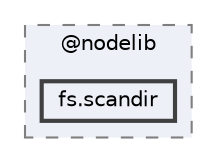digraph "pkiclassroomrescheduler/src/main/frontend/node_modules/@nodelib/fs.scandir"
{
 // LATEX_PDF_SIZE
  bgcolor="transparent";
  edge [fontname=Helvetica,fontsize=10,labelfontname=Helvetica,labelfontsize=10];
  node [fontname=Helvetica,fontsize=10,shape=box,height=0.2,width=0.4];
  compound=true
  subgraph clusterdir_ee54ec20a0b80b4955f62a70b814e7fd {
    graph [ bgcolor="#edf0f7", pencolor="grey50", label="@nodelib", fontname=Helvetica,fontsize=10 style="filled,dashed", URL="dir_ee54ec20a0b80b4955f62a70b814e7fd.html",tooltip=""]
  dir_bda1e0f256bac2a26a990fc75f472d41 [label="fs.scandir", fillcolor="#edf0f7", color="grey25", style="filled,bold", URL="dir_bda1e0f256bac2a26a990fc75f472d41.html",tooltip=""];
  }
}
